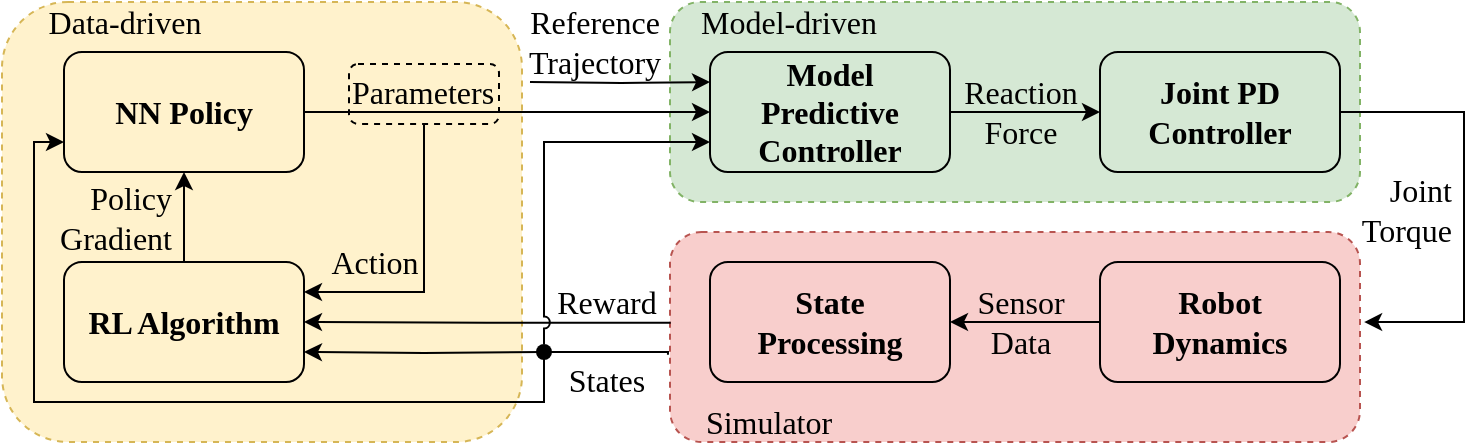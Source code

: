 <mxfile scale="2" border="0">
    <diagram id="y3lX9eNrz7e-Z_JS-NOT" name="第 1 页">
        <mxGraphModel dx="566" dy="329" grid="1" gridSize="10" guides="1" tooltips="1" connect="1" arrows="1" fold="1" page="1" pageScale="1" pageWidth="827" pageHeight="1169" math="1" shadow="0">
            <root>
                <mxCell id="0"/>
                <mxCell id="1" parent="0"/>
                <mxCell id="103" value="" style="rounded=1;whiteSpace=wrap;html=1;fillColor=#f8cecc;dashed=1;fontSize=16;fontFamily=Times New Roman;fontStyle=0;strokeColor=#b85450;" vertex="1" parent="1">
                    <mxGeometry x="363" y="455" width="345" height="105" as="geometry"/>
                </mxCell>
                <mxCell id="TLOZ-Fmwr8OnzwcKuDfj-99" value="" style="rounded=1;whiteSpace=wrap;html=1;shadow=0;glass=0;dashed=1;sketch=0;fontFamily=Times New Roman;fontSize=16;fillColor=#fff2cc;strokeColor=#d6b656;" parent="1" vertex="1">
                    <mxGeometry x="29" y="340" width="260" height="220" as="geometry"/>
                </mxCell>
                <mxCell id="TLOZ-Fmwr8OnzwcKuDfj-39" value="" style="rounded=1;whiteSpace=wrap;html=1;fillColor=#d5e8d4;dashed=1;fontSize=16;fontFamily=Times New Roman;fontStyle=0;strokeColor=#82b366;" parent="1" vertex="1">
                    <mxGeometry x="363" y="340" width="345" height="100" as="geometry"/>
                </mxCell>
                <mxCell id="TLOZ-Fmwr8OnzwcKuDfj-21" value="" style="edgeStyle=orthogonalEdgeStyle;rounded=0;orthogonalLoop=1;jettySize=auto;html=1;fontSize=16;fontFamily=Times New Roman;fontStyle=0" parent="1" source="TLOZ-Fmwr8OnzwcKuDfj-3" target="TLOZ-Fmwr8OnzwcKuDfj-20" edge="1">
                    <mxGeometry relative="1" as="geometry"/>
                </mxCell>
                <mxCell id="TLOZ-Fmwr8OnzwcKuDfj-3" value="Model&lt;br style=&quot;font-size: 16px;&quot;&gt;Predictive&lt;br style=&quot;font-size: 16px;&quot;&gt;Controller" style="rounded=1;whiteSpace=wrap;html=1;fontSize=16;fontFamily=Times New Roman;fontStyle=1;fillColor=none;" parent="1" vertex="1">
                    <mxGeometry x="383" y="365" width="120" height="60" as="geometry"/>
                </mxCell>
                <mxCell id="TLOZ-Fmwr8OnzwcKuDfj-91" style="edgeStyle=orthogonalEdgeStyle;rounded=0;orthogonalLoop=1;jettySize=auto;html=1;entryX=1;entryY=0.5;entryDx=0;entryDy=0;fontFamily=Times New Roman;fontSize=16;startArrow=none;startFill=0;exitX=0.001;exitY=0.432;exitDx=0;exitDy=0;exitPerimeter=0;" parent="1" target="TLOZ-Fmwr8OnzwcKuDfj-27" edge="1" source="103">
                    <mxGeometry relative="1" as="geometry">
                        <mxPoint x="360" y="500" as="sourcePoint"/>
                    </mxGeometry>
                </mxCell>
                <mxCell id="TLOZ-Fmwr8OnzwcKuDfj-92" style="edgeStyle=orthogonalEdgeStyle;rounded=0;orthogonalLoop=1;jettySize=auto;html=1;entryX=1;entryY=0.75;entryDx=0;entryDy=0;fontFamily=Times New Roman;fontSize=16;startArrow=none;startFill=0;" parent="1" target="TLOZ-Fmwr8OnzwcKuDfj-27" edge="1">
                    <mxGeometry relative="1" as="geometry">
                        <mxPoint x="300" y="515" as="sourcePoint"/>
                    </mxGeometry>
                </mxCell>
                <mxCell id="TLOZ-Fmwr8OnzwcKuDfj-93" style="edgeStyle=orthogonalEdgeStyle;orthogonalLoop=1;jettySize=auto;html=1;entryX=0;entryY=0.75;entryDx=0;entryDy=0;fontFamily=Times New Roman;fontSize=16;startArrow=none;startFill=0;jumpStyle=arc;sketch=0;jumpSize=6;rounded=0;" parent="1" source="TLOZ-Fmwr8OnzwcKuDfj-94" target="TLOZ-Fmwr8OnzwcKuDfj-3" edge="1">
                    <mxGeometry relative="1" as="geometry">
                        <mxPoint x="350" y="515" as="sourcePoint"/>
                        <mxPoint x="373" y="410.0" as="targetPoint"/>
                        <Array as="points">
                            <mxPoint x="300" y="410"/>
                        </Array>
                    </mxGeometry>
                </mxCell>
                <mxCell id="TLOZ-Fmwr8OnzwcKuDfj-96" style="edgeStyle=orthogonalEdgeStyle;rounded=0;sketch=0;jumpStyle=none;jumpSize=6;orthogonalLoop=1;jettySize=auto;html=1;fontFamily=Times New Roman;fontSize=16;startArrow=none;startFill=0;fillColor=none;entryX=0;entryY=0.75;entryDx=0;entryDy=0;exitX=-0.003;exitY=0.585;exitDx=0;exitDy=0;exitPerimeter=0;" parent="1" target="TLOZ-Fmwr8OnzwcKuDfj-6" edge="1" source="103">
                    <mxGeometry relative="1" as="geometry">
                        <mxPoint x="305" y="550" as="targetPoint"/>
                        <mxPoint x="330" y="508" as="sourcePoint"/>
                        <Array as="points">
                            <mxPoint x="362" y="515"/>
                            <mxPoint x="300" y="515"/>
                            <mxPoint x="300" y="540"/>
                            <mxPoint x="45" y="540"/>
                            <mxPoint x="45" y="410"/>
                        </Array>
                    </mxGeometry>
                </mxCell>
                <mxCell id="102" style="edgeStyle=none;html=1;exitX=0;exitY=0.5;exitDx=0;exitDy=0;entryX=1;entryY=0.5;entryDx=0;entryDy=0;fontFamily=Times New Roman;fontSize=16;" edge="1" parent="1" source="TLOZ-Fmwr8OnzwcKuDfj-4" target="100">
                    <mxGeometry relative="1" as="geometry"/>
                </mxCell>
                <mxCell id="TLOZ-Fmwr8OnzwcKuDfj-4" value="Robot&lt;br&gt;Dynamics" style="rounded=1;whiteSpace=wrap;html=1;fontSize=16;fontFamily=Times New Roman;fontStyle=1;fillColor=none;" parent="1" vertex="1">
                    <mxGeometry x="578" y="470" width="120" height="60" as="geometry"/>
                </mxCell>
                <mxCell id="16" style="edgeStyle=none;html=1;entryX=0;entryY=0.5;entryDx=0;entryDy=0;fontFamily=Times New Roman;fontSize=16;startArrow=none;exitX=1;exitY=0.5;exitDx=0;exitDy=0;" parent="1" source="TLOZ-Fmwr8OnzwcKuDfj-6" target="TLOZ-Fmwr8OnzwcKuDfj-3" edge="1">
                    <mxGeometry relative="1" as="geometry">
                        <mxPoint x="332.0" y="395" as="sourcePoint"/>
                    </mxGeometry>
                </mxCell>
                <mxCell id="TLOZ-Fmwr8OnzwcKuDfj-6" value="NN Policy" style="rounded=1;whiteSpace=wrap;html=1;fontSize=16;fontFamily=Times New Roman;fontStyle=1;fillColor=none;" parent="1" vertex="1">
                    <mxGeometry x="60" y="365" width="120" height="60" as="geometry"/>
                </mxCell>
                <mxCell id="TLOZ-Fmwr8OnzwcKuDfj-17" value="Reaction&lt;br style=&quot;font-size: 16px;&quot;&gt;Force" style="text;html=1;align=center;verticalAlign=middle;resizable=0;points=[];autosize=1;strokeColor=none;fontSize=16;fontFamily=Times New Roman;fontStyle=0" parent="1" vertex="1">
                    <mxGeometry x="503" y="375" width="70" height="40" as="geometry"/>
                </mxCell>
                <mxCell id="TLOZ-Fmwr8OnzwcKuDfj-81" style="edgeStyle=orthogonalEdgeStyle;rounded=0;orthogonalLoop=1;jettySize=auto;html=1;exitX=1;exitY=0.5;exitDx=0;exitDy=0;fontFamily=Times New Roman;fontSize=16;startArrow=none;startFill=0;entryX=1.006;entryY=0.429;entryDx=0;entryDy=0;entryPerimeter=0;" parent="1" source="TLOZ-Fmwr8OnzwcKuDfj-20" target="103" edge="1">
                    <mxGeometry relative="1" as="geometry">
                        <Array as="points">
                            <mxPoint x="760" y="395"/>
                            <mxPoint x="760" y="500"/>
                        </Array>
                        <mxPoint x="720" y="500" as="targetPoint"/>
                    </mxGeometry>
                </mxCell>
                <mxCell id="TLOZ-Fmwr8OnzwcKuDfj-20" value="Joint PD&lt;br style=&quot;font-size: 16px&quot;&gt;Controller" style="rounded=1;whiteSpace=wrap;html=1;fontSize=16;fontFamily=Times New Roman;fontStyle=1;fillColor=none;" parent="1" vertex="1">
                    <mxGeometry x="578" y="365" width="120" height="60" as="geometry"/>
                </mxCell>
                <mxCell id="TLOZ-Fmwr8OnzwcKuDfj-23" value="Joint&lt;br style=&quot;font-size: 16px&quot;&gt;Torque" style="text;html=1;align=right;verticalAlign=middle;resizable=0;points=[];autosize=1;strokeColor=none;fontSize=16;fontFamily=Times New Roman;fontStyle=0" parent="1" vertex="1">
                    <mxGeometry x="695" y="424" width="60" height="40" as="geometry"/>
                </mxCell>
                <mxCell id="TLOZ-Fmwr8OnzwcKuDfj-28" value="" style="edgeStyle=orthogonalEdgeStyle;rounded=0;orthogonalLoop=1;jettySize=auto;html=1;startArrow=none;startFill=0;fontSize=16;fontFamily=Times New Roman;fontStyle=0" parent="1" source="TLOZ-Fmwr8OnzwcKuDfj-27" target="TLOZ-Fmwr8OnzwcKuDfj-6" edge="1">
                    <mxGeometry relative="1" as="geometry"/>
                </mxCell>
                <mxCell id="TLOZ-Fmwr8OnzwcKuDfj-27" value="RL Algorithm" style="rounded=1;whiteSpace=wrap;html=1;fontSize=16;fontFamily=Times New Roman;fontStyle=1;fillColor=none;" parent="1" vertex="1">
                    <mxGeometry x="60" y="470" width="120" height="60" as="geometry"/>
                </mxCell>
                <mxCell id="TLOZ-Fmwr8OnzwcKuDfj-40" value="Model-driven" style="text;html=1;align=center;verticalAlign=middle;resizable=0;points=[];autosize=1;strokeColor=none;fontSize=16;fontFamily=Times New Roman;fontStyle=0" parent="1" vertex="1">
                    <mxGeometry x="372" y="340" width="100" height="20" as="geometry"/>
                </mxCell>
                <mxCell id="TLOZ-Fmwr8OnzwcKuDfj-45" value="Reference&lt;br&gt;Trajectory" style="text;html=1;align=center;verticalAlign=middle;resizable=0;points=[];autosize=1;strokeColor=none;fontSize=16;fontFamily=Times New Roman;fontStyle=0" parent="1" vertex="1">
                    <mxGeometry x="285" y="340" width="80" height="40" as="geometry"/>
                </mxCell>
                <mxCell id="TLOZ-Fmwr8OnzwcKuDfj-52" value="Policy&lt;br style=&quot;font-size: 16px&quot;&gt;Gradient" style="text;html=1;align=right;verticalAlign=middle;resizable=0;points=[];autosize=1;strokeColor=none;fontSize=16;fontFamily=Times New Roman;fontStyle=0" parent="1" vertex="1">
                    <mxGeometry x="45" y="428" width="70" height="40" as="geometry"/>
                </mxCell>
                <mxCell id="TLOZ-Fmwr8OnzwcKuDfj-53" value="Reward" style="text;html=1;align=center;verticalAlign=middle;resizable=0;points=[];autosize=1;strokeColor=none;fontSize=16;fontFamily=Times New Roman;fontStyle=0" parent="1" vertex="1">
                    <mxGeometry x="296" y="480" width="70" height="20" as="geometry"/>
                </mxCell>
                <mxCell id="TLOZ-Fmwr8OnzwcKuDfj-54" value="Action" style="text;html=1;align=center;verticalAlign=middle;resizable=0;points=[];autosize=1;strokeColor=none;fontSize=16;fontFamily=Times New Roman;fontStyle=0" parent="1" vertex="1">
                    <mxGeometry x="185" y="460" width="60" height="20" as="geometry"/>
                </mxCell>
                <mxCell id="TLOZ-Fmwr8OnzwcKuDfj-87" value="States" style="text;html=1;align=center;verticalAlign=middle;resizable=0;points=[];autosize=1;strokeColor=none;fontSize=16;fontFamily=Times New Roman;" parent="1" vertex="1">
                    <mxGeometry x="306" y="519" width="50" height="20" as="geometry"/>
                </mxCell>
                <mxCell id="TLOZ-Fmwr8OnzwcKuDfj-94" value="" style="ellipse;fillColor=#000000;strokeColor=none;dashed=1;fontFamily=Times New Roman;fontSize=16;aspect=fixed;" parent="1" vertex="1">
                    <mxGeometry x="296" y="511" width="8" height="8" as="geometry"/>
                </mxCell>
                <mxCell id="17" value="Parameters" style="text;html=1;align=center;verticalAlign=middle;resizable=0;points=[];autosize=1;strokeColor=none;fontSize=16;fontFamily=Times New Roman;" parent="1" vertex="1">
                    <mxGeometry x="194" y="375" width="90" height="20" as="geometry"/>
                </mxCell>
                <mxCell id="18" value="" style="endArrow=classic;html=1;fontFamily=Times New Roman;fontSize=16;entryX=0;entryY=0.25;entryDx=0;entryDy=0;edgeStyle=orthogonalEdgeStyle;" parent="1" target="TLOZ-Fmwr8OnzwcKuDfj-3" edge="1">
                    <mxGeometry width="50" height="50" relative="1" as="geometry">
                        <mxPoint x="293" y="380" as="sourcePoint"/>
                        <mxPoint x="508" y="360" as="targetPoint"/>
                    </mxGeometry>
                </mxCell>
                <mxCell id="97" style="edgeStyle=orthogonalEdgeStyle;html=1;exitX=0.5;exitY=1;exitDx=0;exitDy=0;entryX=1;entryY=0.25;entryDx=0;entryDy=0;fontFamily=Times New Roman;fontSize=16;rounded=0;" parent="1" source="95" target="TLOZ-Fmwr8OnzwcKuDfj-27" edge="1">
                    <mxGeometry relative="1" as="geometry">
                        <mxPoint x="195" y="485" as="targetPoint"/>
                    </mxGeometry>
                </mxCell>
                <mxCell id="95" value="" style="rounded=1;whiteSpace=wrap;html=1;fontFamily=Times New Roman;fontSize=16;fillColor=none;dashed=1;" parent="1" vertex="1">
                    <mxGeometry x="202.5" y="371" width="75" height="30" as="geometry"/>
                </mxCell>
                <mxCell id="98" value="Data-driven" style="text;html=1;align=center;verticalAlign=middle;resizable=0;points=[];autosize=1;strokeColor=none;fontSize=16;fontFamily=Times New Roman;fontStyle=0" vertex="1" parent="1">
                    <mxGeometry x="45" y="340" width="90" height="20" as="geometry"/>
                </mxCell>
                <mxCell id="99" value="Simulator" style="text;html=1;align=center;verticalAlign=middle;resizable=0;points=[];autosize=1;strokeColor=none;fillColor=none;fontFamily=Times New Roman;fontSize=16;" vertex="1" parent="1">
                    <mxGeometry x="372" y="540" width="80" height="20" as="geometry"/>
                </mxCell>
                <mxCell id="100" value="State&lt;br&gt;Processing" style="rounded=1;whiteSpace=wrap;html=1;fontFamily=Times New Roman;fontSize=16;fontStyle=1;fillColor=none;" vertex="1" parent="1">
                    <mxGeometry x="383" y="470" width="120" height="60" as="geometry"/>
                </mxCell>
                <mxCell id="113" value="Sensor&lt;br&gt;Data" style="text;html=1;align=center;verticalAlign=middle;resizable=0;points=[];autosize=1;strokeColor=none;fillColor=none;fontSize=16;fontFamily=Times New Roman;" vertex="1" parent="1">
                    <mxGeometry x="508" y="480" width="60" height="40" as="geometry"/>
                </mxCell>
            </root>
        </mxGraphModel>
    </diagram>
</mxfile>
